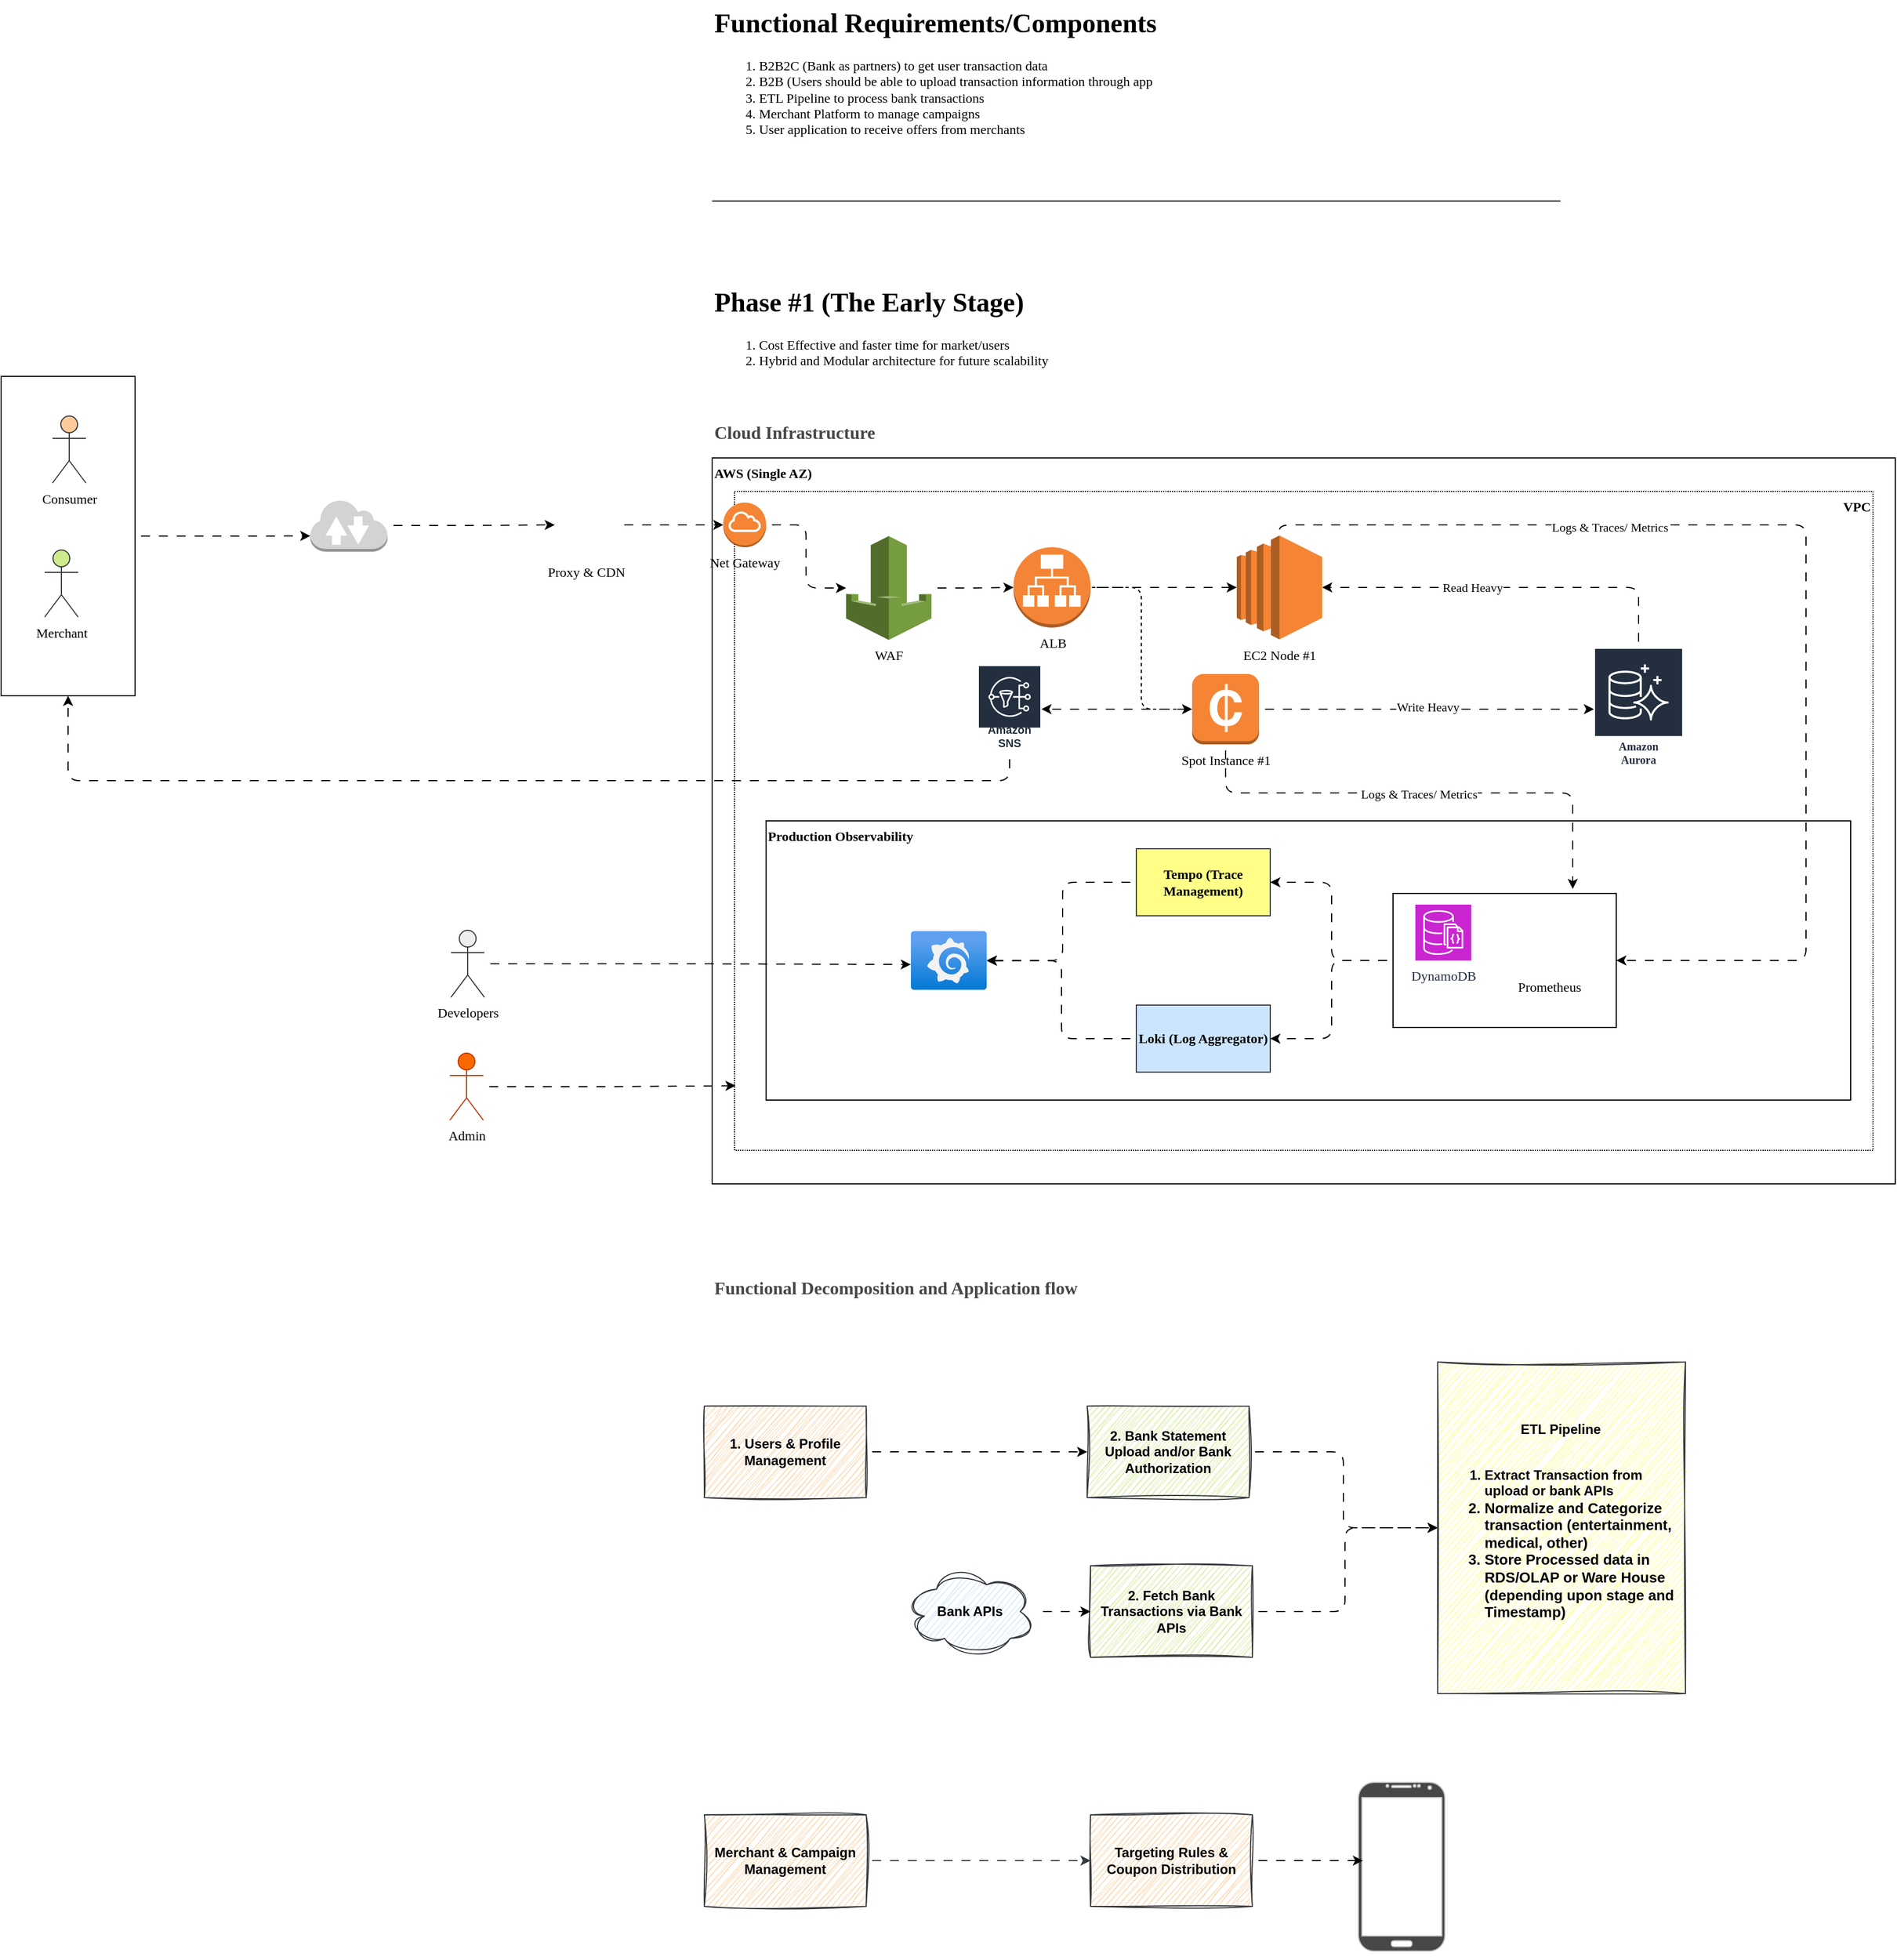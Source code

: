 <mxfile version="24.7.17">
  <diagram name="Page-1" id="xrwfRLpsy3vQQKJvY3HK">
    <mxGraphModel dx="2809" dy="1063" grid="0" gridSize="10" guides="1" tooltips="1" connect="1" arrows="1" fold="1" page="1" pageScale="1" pageWidth="850" pageHeight="1100" math="0" shadow="0">
      <root>
        <mxCell id="0" />
        <mxCell id="1" parent="0" />
        <mxCell id="uvxUSB1Xvvrj8T2XXiGX-7" value="AWS (Single AZ)" style="rounded=0;whiteSpace=wrap;html=1;verticalAlign=top;align=left;fontStyle=1;fontFamily=Lucida Console;" parent="1" vertex="1">
          <mxGeometry x="40" y="500" width="1060" height="650" as="geometry" />
        </mxCell>
        <mxCell id="uvxUSB1Xvvrj8T2XXiGX-1" value="&lt;h1 style=&quot;margin-top: 0px;&quot;&gt;Functional Requirements/Components&lt;/h1&gt;&lt;p&gt;&lt;span style=&quot;white-space-collapse: preserve;&quot;&gt;&lt;/span&gt;&lt;/p&gt;&lt;ol&gt;&lt;li&gt;&lt;span style=&quot;white-space-collapse: preserve;&quot;&gt;B2B2C (Bank as partners) to get user transaction data &lt;/span&gt;&lt;/li&gt;&lt;li&gt;&lt;span style=&quot;white-space-collapse: preserve;&quot;&gt;B2B (Users should be able to upload transaction information through app &lt;/span&gt;&lt;/li&gt;&lt;li&gt;&lt;span style=&quot;white-space-collapse: preserve;&quot;&gt;ETL Pipeline to process bank transactions &lt;/span&gt;&lt;/li&gt;&lt;li&gt;&lt;span style=&quot;white-space-collapse: preserve;&quot;&gt;Merchant Platform to manage campaigns &lt;/span&gt;&lt;/li&gt;&lt;li&gt;&lt;span style=&quot;white-space-collapse: preserve;&quot;&gt;User application to receive offers from merchants&lt;/span&gt;&lt;/li&gt;&lt;/ol&gt;&lt;p&gt;&lt;/p&gt;" style="text;html=1;whiteSpace=wrap;overflow=hidden;rounded=0;fontFamily=Lucida Console;labelBackgroundColor=none;" parent="1" vertex="1">
          <mxGeometry x="40" y="90" width="560" height="140" as="geometry" />
        </mxCell>
        <mxCell id="uvxUSB1Xvvrj8T2XXiGX-5" value="" style="endArrow=none;html=1;rounded=0;fontFamily=Lucida Console;" parent="1" edge="1">
          <mxGeometry width="50" height="50" relative="1" as="geometry">
            <mxPoint x="40" y="270" as="sourcePoint" />
            <mxPoint x="800" y="270" as="targetPoint" />
          </mxGeometry>
        </mxCell>
        <mxCell id="uvxUSB1Xvvrj8T2XXiGX-6" value="&lt;h1 style=&quot;margin-top: 0px;&quot;&gt;Phase #1 (The Early Stage)&lt;/h1&gt;&lt;p&gt;&lt;/p&gt;&lt;ol&gt;&lt;li&gt;Cost Effective and faster time for market/users&amp;nbsp;&amp;nbsp;&lt;/li&gt;&lt;li&gt;Hybrid and Modular architecture for future scalability&amp;nbsp;&lt;/li&gt;&lt;/ol&gt;&lt;p&gt;&lt;/p&gt;" style="text;html=1;whiteSpace=wrap;overflow=hidden;rounded=0;fontFamily=Lucida Console;" parent="1" vertex="1">
          <mxGeometry x="40" y="340" width="560" height="98" as="geometry" />
        </mxCell>
        <mxCell id="uvxUSB1Xvvrj8T2XXiGX-11" value="" style="outlineConnect=0;dashed=0;verticalLabelPosition=bottom;verticalAlign=top;align=center;html=1;shape=mxgraph.aws3.internet_2;fillColor=#D2D3D3;gradientColor=none;fontFamily=Lucida Console;" parent="1" vertex="1">
          <mxGeometry x="-320" y="537" width="69.19" height="47" as="geometry" />
        </mxCell>
        <mxCell id="uvxUSB1Xvvrj8T2XXiGX-17" style="edgeStyle=orthogonalEdgeStyle;rounded=1;orthogonalLoop=1;jettySize=auto;html=1;entryX=0;entryY=0.5;entryDx=0;entryDy=0;curved=0;fontFamily=Lucida Console;flowAnimation=1;" parent="1" source="uvxUSB1Xvvrj8T2XXiGX-11" target="uvxUSB1Xvvrj8T2XXiGX-63" edge="1">
          <mxGeometry relative="1" as="geometry" />
        </mxCell>
        <mxCell id="uvxUSB1Xvvrj8T2XXiGX-55" value="Developers" style="shape=umlActor;verticalLabelPosition=bottom;verticalAlign=top;html=1;outlineConnect=0;fillColor=#eeeeee;strokeColor=#36393d;fontFamily=Lucida Console;" parent="1" vertex="1">
          <mxGeometry x="-194" y="923" width="30" height="60" as="geometry" />
        </mxCell>
        <mxCell id="uvxUSB1Xvvrj8T2XXiGX-8" value="VPC" style="rounded=0;whiteSpace=wrap;html=1;verticalAlign=top;dashed=1;dashPattern=1 1;align=right;fontStyle=1;fontFamily=Lucida Console;" parent="1" vertex="1">
          <mxGeometry x="60" y="530" width="1020" height="590" as="geometry" />
        </mxCell>
        <mxCell id="uvxUSB1Xvvrj8T2XXiGX-15" value="Net Gateway" style="outlineConnect=0;dashed=0;verticalLabelPosition=bottom;verticalAlign=top;align=center;html=1;shape=mxgraph.aws3.internet_gateway;fillColor=#F58534;gradientColor=none;fontFamily=Lucida Console;" parent="1" vertex="1">
          <mxGeometry x="50" y="540" width="38.33" height="40" as="geometry" />
        </mxCell>
        <mxCell id="uvxUSB1Xvvrj8T2XXiGX-24" style="edgeStyle=orthogonalEdgeStyle;rounded=1;orthogonalLoop=1;jettySize=auto;html=1;curved=0;fontFamily=Lucida Console;flowAnimation=1;" parent="1" source="uvxUSB1Xvvrj8T2XXiGX-18" target="uvxUSB1Xvvrj8T2XXiGX-23" edge="1">
          <mxGeometry relative="1" as="geometry" />
        </mxCell>
        <mxCell id="uvxUSB1Xvvrj8T2XXiGX-18" value="WAF" style="outlineConnect=0;dashed=0;verticalLabelPosition=bottom;verticalAlign=top;align=center;html=1;shape=mxgraph.aws3.waf;fillColor=#759C3E;gradientColor=none;fontFamily=Lucida Console;" parent="1" vertex="1">
          <mxGeometry x="160" y="570" width="76.5" height="93" as="geometry" />
        </mxCell>
        <mxCell id="uvxUSB1Xvvrj8T2XXiGX-19" style="edgeStyle=orthogonalEdgeStyle;rounded=1;orthogonalLoop=1;jettySize=auto;html=1;curved=0;fontFamily=Lucida Console;flowAnimation=1;" parent="1" source="uvxUSB1Xvvrj8T2XXiGX-15" target="uvxUSB1Xvvrj8T2XXiGX-18" edge="1">
          <mxGeometry relative="1" as="geometry" />
        </mxCell>
        <mxCell id="uvxUSB1Xvvrj8T2XXiGX-28" style="edgeStyle=orthogonalEdgeStyle;rounded=1;orthogonalLoop=1;jettySize=auto;html=1;curved=0;fontFamily=Lucida Console;flowAnimation=1;" parent="1" source="uvxUSB1Xvvrj8T2XXiGX-23" target="uvxUSB1Xvvrj8T2XXiGX-25" edge="1">
          <mxGeometry relative="1" as="geometry" />
        </mxCell>
        <mxCell id="uvxUSB1Xvvrj8T2XXiGX-23" value="ALB" style="outlineConnect=0;dashed=0;verticalLabelPosition=bottom;verticalAlign=top;align=center;html=1;shape=mxgraph.aws3.application_load_balancer;fillColor=#F58536;gradientColor=none;rounded=1;fontFamily=Lucida Console;" parent="1" vertex="1">
          <mxGeometry x="310" y="580" width="69" height="72" as="geometry" />
        </mxCell>
        <mxCell id="uvxUSB1Xvvrj8T2XXiGX-25" value="EC2 Node #1" style="outlineConnect=0;dashed=0;verticalLabelPosition=bottom;verticalAlign=top;align=center;html=1;shape=mxgraph.aws3.ec2;fillColor=#F58534;gradientColor=none;rounded=1;fontFamily=Lucida Console;" parent="1" vertex="1">
          <mxGeometry x="510" y="569.5" width="76.5" height="93" as="geometry" />
        </mxCell>
        <mxCell id="uvxUSB1Xvvrj8T2XXiGX-33" style="edgeStyle=orthogonalEdgeStyle;rounded=1;orthogonalLoop=1;jettySize=auto;html=1;curved=0;fontFamily=Lucida Console;flowAnimation=1;" parent="1" source="uvxUSB1Xvvrj8T2XXiGX-27" target="uvxUSB1Xvvrj8T2XXiGX-32" edge="1">
          <mxGeometry relative="1" as="geometry" />
        </mxCell>
        <mxCell id="uvxUSB1Xvvrj8T2XXiGX-34" value="Write Heavy" style="edgeLabel;html=1;align=center;verticalAlign=middle;resizable=0;points=[];rounded=1;fontFamily=Lucida Console;" parent="uvxUSB1Xvvrj8T2XXiGX-33" vertex="1" connectable="0">
          <mxGeometry x="0.002" y="2" relative="1" as="geometry">
            <mxPoint as="offset" />
          </mxGeometry>
        </mxCell>
        <mxCell id="2Y7ZVv_i2-TSbPOG7OzZ-21" style="edgeStyle=orthogonalEdgeStyle;rounded=1;orthogonalLoop=1;jettySize=auto;html=1;flowAnimation=1;" edge="1" parent="1" source="uvxUSB1Xvvrj8T2XXiGX-27" target="2Y7ZVv_i2-TSbPOG7OzZ-20">
          <mxGeometry relative="1" as="geometry" />
        </mxCell>
        <mxCell id="uvxUSB1Xvvrj8T2XXiGX-27" value="Spot Instance #1" style="outlineConnect=0;dashed=0;verticalLabelPosition=bottom;verticalAlign=top;align=center;html=1;shape=mxgraph.aws3.spot_instance;fillColor=#F58534;gradientColor=none;rounded=1;fontFamily=Lucida Console;" parent="1" vertex="1">
          <mxGeometry x="470" y="693.5" width="60" height="63" as="geometry" />
        </mxCell>
        <mxCell id="uvxUSB1Xvvrj8T2XXiGX-30" style="edgeStyle=orthogonalEdgeStyle;rounded=1;orthogonalLoop=1;jettySize=auto;html=1;entryX=0;entryY=0.5;entryDx=0;entryDy=0;entryPerimeter=0;curved=0;dashed=1;fontFamily=Lucida Console;flowAnimation=1;" parent="1" source="uvxUSB1Xvvrj8T2XXiGX-23" target="uvxUSB1Xvvrj8T2XXiGX-27" edge="1">
          <mxGeometry relative="1" as="geometry" />
        </mxCell>
        <mxCell id="uvxUSB1Xvvrj8T2XXiGX-39" value="&lt;b&gt;Production Observability&lt;/b&gt;" style="rounded=0;whiteSpace=wrap;html=1;verticalAlign=top;align=left;fontFamily=Lucida Console;" parent="1" vertex="1">
          <mxGeometry x="88.33" y="825" width="971.67" height="250" as="geometry" />
        </mxCell>
        <mxCell id="uvxUSB1Xvvrj8T2XXiGX-32" value="Amazon&#xa;Aurora" style="sketch=0;outlineConnect=0;fontColor=#232F3E;gradientColor=none;strokeColor=#ffffff;fillColor=#232F3E;dashed=0;verticalLabelPosition=middle;verticalAlign=bottom;align=center;html=1;whiteSpace=wrap;fontSize=10;fontStyle=1;spacing=3;shape=mxgraph.aws4.productIcon;prIcon=mxgraph.aws4.aurora;rounded=1;fontFamily=Lucida Console;" parent="1" vertex="1">
          <mxGeometry x="830" y="670" width="80" height="110" as="geometry" />
        </mxCell>
        <mxCell id="uvxUSB1Xvvrj8T2XXiGX-36" style="edgeStyle=orthogonalEdgeStyle;rounded=1;orthogonalLoop=1;jettySize=auto;html=1;entryX=1;entryY=0.5;entryDx=0;entryDy=0;entryPerimeter=0;fontFamily=Lucida Console;flowAnimation=1;" parent="1" source="uvxUSB1Xvvrj8T2XXiGX-32" target="uvxUSB1Xvvrj8T2XXiGX-25" edge="1">
          <mxGeometry relative="1" as="geometry">
            <Array as="points">
              <mxPoint x="870" y="616" />
            </Array>
          </mxGeometry>
        </mxCell>
        <mxCell id="uvxUSB1Xvvrj8T2XXiGX-37" value="Read Heavy" style="edgeLabel;html=1;align=center;verticalAlign=middle;resizable=0;points=[];rounded=1;fontFamily=Lucida Console;" parent="uvxUSB1Xvvrj8T2XXiGX-36" vertex="1" connectable="0">
          <mxGeometry x="0.203" relative="1" as="geometry">
            <mxPoint as="offset" />
          </mxGeometry>
        </mxCell>
        <mxCell id="uvxUSB1Xvvrj8T2XXiGX-47" style="edgeStyle=orthogonalEdgeStyle;rounded=1;orthogonalLoop=1;jettySize=auto;html=1;entryX=1;entryY=0.5;entryDx=0;entryDy=0;exitX=0;exitY=0.5;exitDx=0;exitDy=0;fontFamily=Lucida Console;flowAnimation=1;" parent="1" source="uvxUSB1Xvvrj8T2XXiGX-49" target="uvxUSB1Xvvrj8T2XXiGX-45" edge="1">
          <mxGeometry relative="1" as="geometry">
            <mxPoint x="632" y="925" as="sourcePoint" />
          </mxGeometry>
        </mxCell>
        <mxCell id="uvxUSB1Xvvrj8T2XXiGX-48" style="edgeStyle=orthogonalEdgeStyle;rounded=1;orthogonalLoop=1;jettySize=auto;html=1;entryX=1;entryY=0.5;entryDx=0;entryDy=0;exitX=0;exitY=0.5;exitDx=0;exitDy=0;fontFamily=Lucida Console;flowAnimation=1;" parent="1" source="uvxUSB1Xvvrj8T2XXiGX-49" target="uvxUSB1Xvvrj8T2XXiGX-46" edge="1">
          <mxGeometry relative="1" as="geometry">
            <mxPoint x="632" y="925" as="sourcePoint" />
          </mxGeometry>
        </mxCell>
        <mxCell id="uvxUSB1Xvvrj8T2XXiGX-41" style="edgeStyle=orthogonalEdgeStyle;rounded=1;orthogonalLoop=1;jettySize=auto;html=1;entryX=1;entryY=0.5;entryDx=0;entryDy=0;fontFamily=Lucida Console;flowAnimation=1;" parent="1" source="uvxUSB1Xvvrj8T2XXiGX-25" target="uvxUSB1Xvvrj8T2XXiGX-49" edge="1">
          <mxGeometry relative="1" as="geometry">
            <mxPoint x="850" y="925" as="targetPoint" />
            <Array as="points">
              <mxPoint x="548" y="560" />
              <mxPoint x="1020" y="560" />
              <mxPoint x="1020" y="950" />
            </Array>
          </mxGeometry>
        </mxCell>
        <mxCell id="uvxUSB1Xvvrj8T2XXiGX-42" value="Logs &amp;amp; Traces/ Metrics" style="edgeLabel;html=1;align=center;verticalAlign=middle;resizable=0;points=[];rounded=1;fontFamily=Lucida Console;" parent="uvxUSB1Xvvrj8T2XXiGX-41" vertex="1" connectable="0">
          <mxGeometry x="-0.415" y="-2" relative="1" as="geometry">
            <mxPoint as="offset" />
          </mxGeometry>
        </mxCell>
        <mxCell id="uvxUSB1Xvvrj8T2XXiGX-43" style="edgeStyle=orthogonalEdgeStyle;rounded=1;orthogonalLoop=1;jettySize=auto;html=1;fontFamily=Lucida Console;flowAnimation=1;" parent="1" source="uvxUSB1Xvvrj8T2XXiGX-27" edge="1">
          <mxGeometry relative="1" as="geometry">
            <mxPoint x="811" y="886" as="targetPoint" />
            <Array as="points">
              <mxPoint x="500" y="800" />
              <mxPoint x="811" y="800" />
            </Array>
          </mxGeometry>
        </mxCell>
        <mxCell id="uvxUSB1Xvvrj8T2XXiGX-44" value="Logs &amp;amp; Traces/ Metrics" style="edgeLabel;html=1;align=center;verticalAlign=middle;resizable=0;points=[];rounded=1;fontFamily=Lucida Console;" parent="uvxUSB1Xvvrj8T2XXiGX-43" vertex="1" connectable="0">
          <mxGeometry x="-0.017" y="-1" relative="1" as="geometry">
            <mxPoint as="offset" />
          </mxGeometry>
        </mxCell>
        <mxCell id="2Y7ZVv_i2-TSbPOG7OzZ-23" style="edgeStyle=orthogonalEdgeStyle;rounded=1;orthogonalLoop=1;jettySize=auto;html=1;flowAnimation=1;" edge="1" parent="1" source="uvxUSB1Xvvrj8T2XXiGX-45" target="uvxUSB1Xvvrj8T2XXiGX-52">
          <mxGeometry relative="1" as="geometry">
            <Array as="points">
              <mxPoint x="354" y="880" />
              <mxPoint x="354" y="950" />
            </Array>
          </mxGeometry>
        </mxCell>
        <mxCell id="uvxUSB1Xvvrj8T2XXiGX-45" value="Tempo (Trace Management)" style="rounded=0;whiteSpace=wrap;html=1;fontFamily=Lucida Console;fontStyle=1;fillColor=#ffff88;strokeColor=#36393d;" parent="1" vertex="1">
          <mxGeometry x="420" y="850" width="120" height="60" as="geometry" />
        </mxCell>
        <mxCell id="uvxUSB1Xvvrj8T2XXiGX-46" value="Loki (Log Aggregator)" style="rounded=0;whiteSpace=wrap;html=1;fontFamily=Lucida Console;fontStyle=1;fillColor=#cce5ff;strokeColor=#36393d;" parent="1" vertex="1">
          <mxGeometry x="420" y="990" width="120" height="60" as="geometry" />
        </mxCell>
        <mxCell id="uvxUSB1Xvvrj8T2XXiGX-49" value="" style="rounded=0;whiteSpace=wrap;html=1;fontFamily=Lucida Console;" parent="1" vertex="1">
          <mxGeometry x="650" y="890" width="200" height="120" as="geometry" />
        </mxCell>
        <mxCell id="uvxUSB1Xvvrj8T2XXiGX-50" value="DynamoDB" style="sketch=0;points=[[0,0,0],[0.25,0,0],[0.5,0,0],[0.75,0,0],[1,0,0],[0,1,0],[0.25,1,0],[0.5,1,0],[0.75,1,0],[1,1,0],[0,0.25,0],[0,0.5,0],[0,0.75,0],[1,0.25,0],[1,0.5,0],[1,0.75,0]];outlineConnect=0;fontColor=#232F3E;fillColor=#C925D1;strokeColor=#ffffff;dashed=0;verticalLabelPosition=bottom;verticalAlign=top;align=center;html=1;fontSize=12;fontStyle=0;aspect=fixed;shape=mxgraph.aws4.resourceIcon;resIcon=mxgraph.aws4.documentdb_with_mongodb_compatibility;rounded=1;fontFamily=Lucida Console;" parent="1" vertex="1">
          <mxGeometry x="670" y="900" width="50" height="50" as="geometry" />
        </mxCell>
        <mxCell id="uvxUSB1Xvvrj8T2XXiGX-51" value="Prometheus" style="shape=image;verticalLabelPosition=bottom;labelBackgroundColor=default;verticalAlign=top;aspect=fixed;imageAspect=0;image=https://static-00.iconduck.com/assets.00/prometheus-icon-256x253-jmmroxoq.png;fontFamily=Lucida Console;" parent="1" vertex="1">
          <mxGeometry x="760" y="900" width="60.71" height="60" as="geometry" />
        </mxCell>
        <mxCell id="uvxUSB1Xvvrj8T2XXiGX-52" value="" style="image;aspect=fixed;html=1;points=[];align=center;fontSize=12;image=img/lib/azure2/other/Grafana.svg;rounded=1;fontFamily=Lucida Console;" parent="1" vertex="1">
          <mxGeometry x="218" y="923.6" width="68" height="52.8" as="geometry" />
        </mxCell>
        <mxCell id="uvxUSB1Xvvrj8T2XXiGX-57" style="edgeStyle=orthogonalEdgeStyle;rounded=1;orthogonalLoop=1;jettySize=auto;html=1;entryX=0;entryY=0.568;entryDx=0;entryDy=0;entryPerimeter=0;fontFamily=Lucida Console;flowAnimation=1;" parent="1" source="uvxUSB1Xvvrj8T2XXiGX-55" target="uvxUSB1Xvvrj8T2XXiGX-52" edge="1">
          <mxGeometry relative="1" as="geometry" />
        </mxCell>
        <mxCell id="uvxUSB1Xvvrj8T2XXiGX-61" style="edgeStyle=orthogonalEdgeStyle;rounded=1;orthogonalLoop=1;jettySize=auto;html=1;entryX=0.001;entryY=0.902;entryDx=0;entryDy=0;entryPerimeter=0;fontFamily=Lucida Console;flowAnimation=1;" parent="1" source="uvxUSB1Xvvrj8T2XXiGX-60" target="uvxUSB1Xvvrj8T2XXiGX-8" edge="1">
          <mxGeometry relative="1" as="geometry" />
        </mxCell>
        <mxCell id="uvxUSB1Xvvrj8T2XXiGX-60" value="Admin" style="shape=umlActor;verticalLabelPosition=bottom;verticalAlign=top;html=1;outlineConnect=0;fillColor=#fa6800;strokeColor=#C73500;fontColor=#000000;fontFamily=Lucida Console;" parent="1" vertex="1">
          <mxGeometry x="-195" y="1033" width="30" height="60" as="geometry" />
        </mxCell>
        <mxCell id="uvxUSB1Xvvrj8T2XXiGX-62" value="&lt;h1 style=&quot;margin-top: 0px; font-size: 16px;&quot;&gt;Cloud Infrastructure&lt;/h1&gt;" style="text;html=1;whiteSpace=wrap;overflow=hidden;rounded=0;fontSize=16;verticalAlign=top;horizontal=1;fontColor=#474747;fontFamily=Lucida Console;" parent="1" vertex="1">
          <mxGeometry x="40" y="461" width="336" height="36" as="geometry" />
        </mxCell>
        <mxCell id="uvxUSB1Xvvrj8T2XXiGX-64" style="edgeStyle=orthogonalEdgeStyle;rounded=1;orthogonalLoop=1;jettySize=auto;html=1;fontFamily=Lucida Console;flowAnimation=1;" parent="1" source="uvxUSB1Xvvrj8T2XXiGX-63" target="uvxUSB1Xvvrj8T2XXiGX-15" edge="1">
          <mxGeometry relative="1" as="geometry" />
        </mxCell>
        <mxCell id="uvxUSB1Xvvrj8T2XXiGX-63" value="Proxy &amp; CDN" style="shape=image;verticalLabelPosition=bottom;labelBackgroundColor=default;verticalAlign=top;aspect=fixed;imageAspect=0;image=https://images.store.crowdstrike.com/9748z14dd5zg/3NqsFeaycaa7tnFCIdUjjT/9e6962c51915cf4ef6d5325c38fc2895/Cloudflare_icon_square.png;fontFamily=Lucida Console;" parent="1" vertex="1">
          <mxGeometry x="-101" y="531.5" width="57" height="57" as="geometry" />
        </mxCell>
        <mxCell id="uvxUSB1Xvvrj8T2XXiGX-67" value="&lt;h1 style=&quot;margin-top: 0px; font-size: 16px;&quot;&gt;Functional Decomposition and Application flow&amp;nbsp;&lt;/h1&gt;" style="text;html=1;whiteSpace=wrap;overflow=hidden;rounded=0;fontSize=16;verticalAlign=top;horizontal=1;fontColor=#474747;fontFamily=Lucida Console;" parent="1" vertex="1">
          <mxGeometry x="40" y="1227" width="337" height="57" as="geometry" />
        </mxCell>
        <mxCell id="2Y7ZVv_i2-TSbPOG7OzZ-4" style="edgeStyle=orthogonalEdgeStyle;rounded=1;orthogonalLoop=1;jettySize=auto;html=1;entryX=0;entryY=0.5;entryDx=0;entryDy=0;flowAnimation=1;" edge="1" parent="1" source="2Y7ZVv_i2-TSbPOG7OzZ-1" target="2Y7ZVv_i2-TSbPOG7OzZ-2">
          <mxGeometry relative="1" as="geometry" />
        </mxCell>
        <mxCell id="2Y7ZVv_i2-TSbPOG7OzZ-1" value="&lt;div&gt;1. Users &amp;amp; Profile Management&lt;/div&gt;" style="rounded=0;whiteSpace=wrap;html=1;sketch=1;curveFitting=1;jiggle=2;fillColor=#ffcc99;strokeColor=#36393d;fontStyle=1" vertex="1" parent="1">
          <mxGeometry x="33" y="1349" width="145" height="82" as="geometry" />
        </mxCell>
        <mxCell id="2Y7ZVv_i2-TSbPOG7OzZ-8" style="edgeStyle=orthogonalEdgeStyle;rounded=1;orthogonalLoop=1;jettySize=auto;html=1;flowAnimation=1;" edge="1" parent="1" source="2Y7ZVv_i2-TSbPOG7OzZ-2" target="2Y7ZVv_i2-TSbPOG7OzZ-7">
          <mxGeometry relative="1" as="geometry" />
        </mxCell>
        <mxCell id="2Y7ZVv_i2-TSbPOG7OzZ-2" value="&lt;div&gt;&lt;span style=&quot;background-color: initial;&quot;&gt;2. Bank Statement Upload and/or Bank Authorization&lt;/span&gt;&lt;br&gt;&lt;/div&gt;" style="rounded=0;whiteSpace=wrap;html=1;sketch=1;curveFitting=1;jiggle=2;fillColor=#cdeb8b;strokeColor=#36393d;fontStyle=1" vertex="1" parent="1">
          <mxGeometry x="376" y="1349" width="145" height="82" as="geometry" />
        </mxCell>
        <mxCell id="2Y7ZVv_i2-TSbPOG7OzZ-9" style="edgeStyle=orthogonalEdgeStyle;rounded=1;orthogonalLoop=1;jettySize=auto;html=1;entryX=0;entryY=0.5;entryDx=0;entryDy=0;flowAnimation=1;" edge="1" parent="1" source="2Y7ZVv_i2-TSbPOG7OzZ-3" target="2Y7ZVv_i2-TSbPOG7OzZ-7">
          <mxGeometry relative="1" as="geometry" />
        </mxCell>
        <mxCell id="2Y7ZVv_i2-TSbPOG7OzZ-3" value="2. Fetch Bank Transactions via Bank APIs" style="rounded=0;whiteSpace=wrap;html=1;sketch=1;curveFitting=1;jiggle=2;fillColor=#cdeb8b;strokeColor=#36393d;fontStyle=1" vertex="1" parent="1">
          <mxGeometry x="379" y="1492" width="145" height="82" as="geometry" />
        </mxCell>
        <mxCell id="2Y7ZVv_i2-TSbPOG7OzZ-7" value="&lt;div style=&quot;text-align: center;&quot;&gt;&lt;span style=&quot;background-color: initial;&quot;&gt;ETL Pipeline&amp;nbsp;&lt;/span&gt;&lt;/div&gt;&lt;div&gt;&lt;div style=&quot;text-align: center;&quot;&gt;&lt;br&gt;&lt;/div&gt;&lt;div style=&quot;&quot;&gt;&lt;ol style=&quot;&quot;&gt;&lt;li&gt;Extract Transaction from upload or bank APIs&lt;/li&gt;&lt;li style=&quot;font-size: 13px;&quot;&gt;Normalize and Categorize transaction (entertainment, medical, other)&lt;/li&gt;&lt;li style=&quot;font-size: 13px;&quot;&gt;Store Processed data in RDS/OLAP or Ware House (depending upon stage and Timestamp)&lt;/li&gt;&lt;/ol&gt;&lt;/div&gt;&lt;/div&gt;" style="rounded=0;whiteSpace=wrap;html=1;sketch=1;curveFitting=1;jiggle=2;fillColor=#ffff88;strokeColor=#36393d;fontStyle=1;align=left;" vertex="1" parent="1">
          <mxGeometry x="690" y="1309.5" width="222" height="297" as="geometry" />
        </mxCell>
        <mxCell id="2Y7ZVv_i2-TSbPOG7OzZ-12" style="edgeStyle=orthogonalEdgeStyle;rounded=1;orthogonalLoop=1;jettySize=auto;html=1;flowAnimation=1;" edge="1" parent="1" source="2Y7ZVv_i2-TSbPOG7OzZ-11" target="2Y7ZVv_i2-TSbPOG7OzZ-3">
          <mxGeometry relative="1" as="geometry" />
        </mxCell>
        <mxCell id="2Y7ZVv_i2-TSbPOG7OzZ-11" value="Bank APIs" style="ellipse;shape=cloud;whiteSpace=wrap;html=1;rounded=1;sketch=1;curveFitting=1;jiggle=2;fillColor=#cce5ff;strokeColor=#36393d;fontStyle=1" vertex="1" parent="1">
          <mxGeometry x="211" y="1493" width="120" height="80" as="geometry" />
        </mxCell>
        <mxCell id="2Y7ZVv_i2-TSbPOG7OzZ-15" value="" style="edgeStyle=orthogonalEdgeStyle;rounded=1;orthogonalLoop=1;jettySize=auto;html=1;flowAnimation=1;fillColor=#cdeb8b;strokeColor=#36393d;" edge="1" parent="1" source="2Y7ZVv_i2-TSbPOG7OzZ-13" target="2Y7ZVv_i2-TSbPOG7OzZ-14">
          <mxGeometry relative="1" as="geometry" />
        </mxCell>
        <mxCell id="2Y7ZVv_i2-TSbPOG7OzZ-13" value="Merchant &amp;amp; Campaign Management" style="rounded=0;whiteSpace=wrap;html=1;sketch=1;curveFitting=1;jiggle=2;fillColor=#ffcc99;strokeColor=#36393d;fontStyle=1" vertex="1" parent="1">
          <mxGeometry x="33" y="1715" width="145" height="82" as="geometry" />
        </mxCell>
        <mxCell id="2Y7ZVv_i2-TSbPOG7OzZ-14" value="Targeting Rules &amp;amp; Coupon Distribution" style="rounded=0;whiteSpace=wrap;html=1;sketch=1;curveFitting=1;jiggle=2;fillColor=#ffcc99;strokeColor=#36393d;fontStyle=1" vertex="1" parent="1">
          <mxGeometry x="379" y="1715" width="145" height="82" as="geometry" />
        </mxCell>
        <mxCell id="2Y7ZVv_i2-TSbPOG7OzZ-16" value=" " style="verticalLabelPosition=bottom;verticalAlign=top;html=1;shadow=0;dashed=0;strokeWidth=1;shape=mxgraph.android.phone2;strokeColor=#c0c0c0;rounded=1;fillColor=#474747;" vertex="1" parent="1">
          <mxGeometry x="619" y="1686" width="77.44" height="151" as="geometry" />
        </mxCell>
        <mxCell id="2Y7ZVv_i2-TSbPOG7OzZ-17" style="edgeStyle=orthogonalEdgeStyle;rounded=1;orthogonalLoop=1;jettySize=auto;html=1;entryX=0.052;entryY=0.464;entryDx=0;entryDy=0;entryPerimeter=0;flowAnimation=1;" edge="1" parent="1" source="2Y7ZVv_i2-TSbPOG7OzZ-14" target="2Y7ZVv_i2-TSbPOG7OzZ-16">
          <mxGeometry relative="1" as="geometry" />
        </mxCell>
        <mxCell id="2Y7ZVv_i2-TSbPOG7OzZ-28" style="edgeStyle=orthogonalEdgeStyle;rounded=1;orthogonalLoop=1;jettySize=auto;html=1;entryX=0.5;entryY=1;entryDx=0;entryDy=0;flowAnimation=1;" edge="1" parent="1" source="2Y7ZVv_i2-TSbPOG7OzZ-20" target="2Y7ZVv_i2-TSbPOG7OzZ-25">
          <mxGeometry relative="1" as="geometry">
            <Array as="points">
              <mxPoint x="307" y="789" />
              <mxPoint x="-537" y="789" />
            </Array>
          </mxGeometry>
        </mxCell>
        <mxCell id="2Y7ZVv_i2-TSbPOG7OzZ-20" value="Amazon SNS" style="sketch=0;outlineConnect=0;fontColor=#232F3E;gradientColor=none;strokeColor=#ffffff;fillColor=#232F3E;dashed=0;verticalLabelPosition=middle;verticalAlign=bottom;align=center;html=1;whiteSpace=wrap;fontSize=10;fontStyle=1;spacing=3;shape=mxgraph.aws4.productIcon;prIcon=mxgraph.aws4.sns;rounded=1;" vertex="1" parent="1">
          <mxGeometry x="278" y="685.5" width="57" height="79" as="geometry" />
        </mxCell>
        <mxCell id="2Y7ZVv_i2-TSbPOG7OzZ-24" style="edgeStyle=orthogonalEdgeStyle;rounded=1;orthogonalLoop=1;jettySize=auto;html=1;entryX=1.002;entryY=0.506;entryDx=0;entryDy=0;entryPerimeter=0;flowAnimation=1;" edge="1" parent="1" source="uvxUSB1Xvvrj8T2XXiGX-46" target="uvxUSB1Xvvrj8T2XXiGX-52">
          <mxGeometry relative="1" as="geometry" />
        </mxCell>
        <mxCell id="2Y7ZVv_i2-TSbPOG7OzZ-26" value="" style="group" vertex="1" connectable="0" parent="1">
          <mxGeometry x="-597" y="427" width="120" height="286" as="geometry" />
        </mxCell>
        <mxCell id="2Y7ZVv_i2-TSbPOG7OzZ-25" value="" style="rounded=0;whiteSpace=wrap;html=1;" vertex="1" parent="2Y7ZVv_i2-TSbPOG7OzZ-26">
          <mxGeometry width="120" height="286" as="geometry" />
        </mxCell>
        <mxCell id="uvxUSB1Xvvrj8T2XXiGX-9" value="Consumer" style="shape=umlActor;verticalLabelPosition=bottom;verticalAlign=top;html=1;outlineConnect=0;fillColor=#ffcc99;strokeColor=#36393d;fontFamily=Lucida Console;" parent="2Y7ZVv_i2-TSbPOG7OzZ-26" vertex="1">
          <mxGeometry x="46" y="35.5" width="30" height="60" as="geometry" />
        </mxCell>
        <mxCell id="uvxUSB1Xvvrj8T2XXiGX-58" value="Merchant" style="shape=umlActor;verticalLabelPosition=bottom;verticalAlign=top;html=1;outlineConnect=0;fillColor=#cdeb8b;strokeColor=#36393d;fontFamily=Lucida Console;" parent="2Y7ZVv_i2-TSbPOG7OzZ-26" vertex="1">
          <mxGeometry x="39" y="155.5" width="30" height="60" as="geometry" />
        </mxCell>
        <mxCell id="2Y7ZVv_i2-TSbPOG7OzZ-27" style="edgeStyle=orthogonalEdgeStyle;rounded=1;orthogonalLoop=1;jettySize=auto;html=1;entryX=0;entryY=0.7;entryDx=0;entryDy=0;entryPerimeter=0;flowAnimation=1;" edge="1" parent="1" source="2Y7ZVv_i2-TSbPOG7OzZ-25" target="uvxUSB1Xvvrj8T2XXiGX-11">
          <mxGeometry relative="1" as="geometry" />
        </mxCell>
      </root>
    </mxGraphModel>
  </diagram>
</mxfile>
